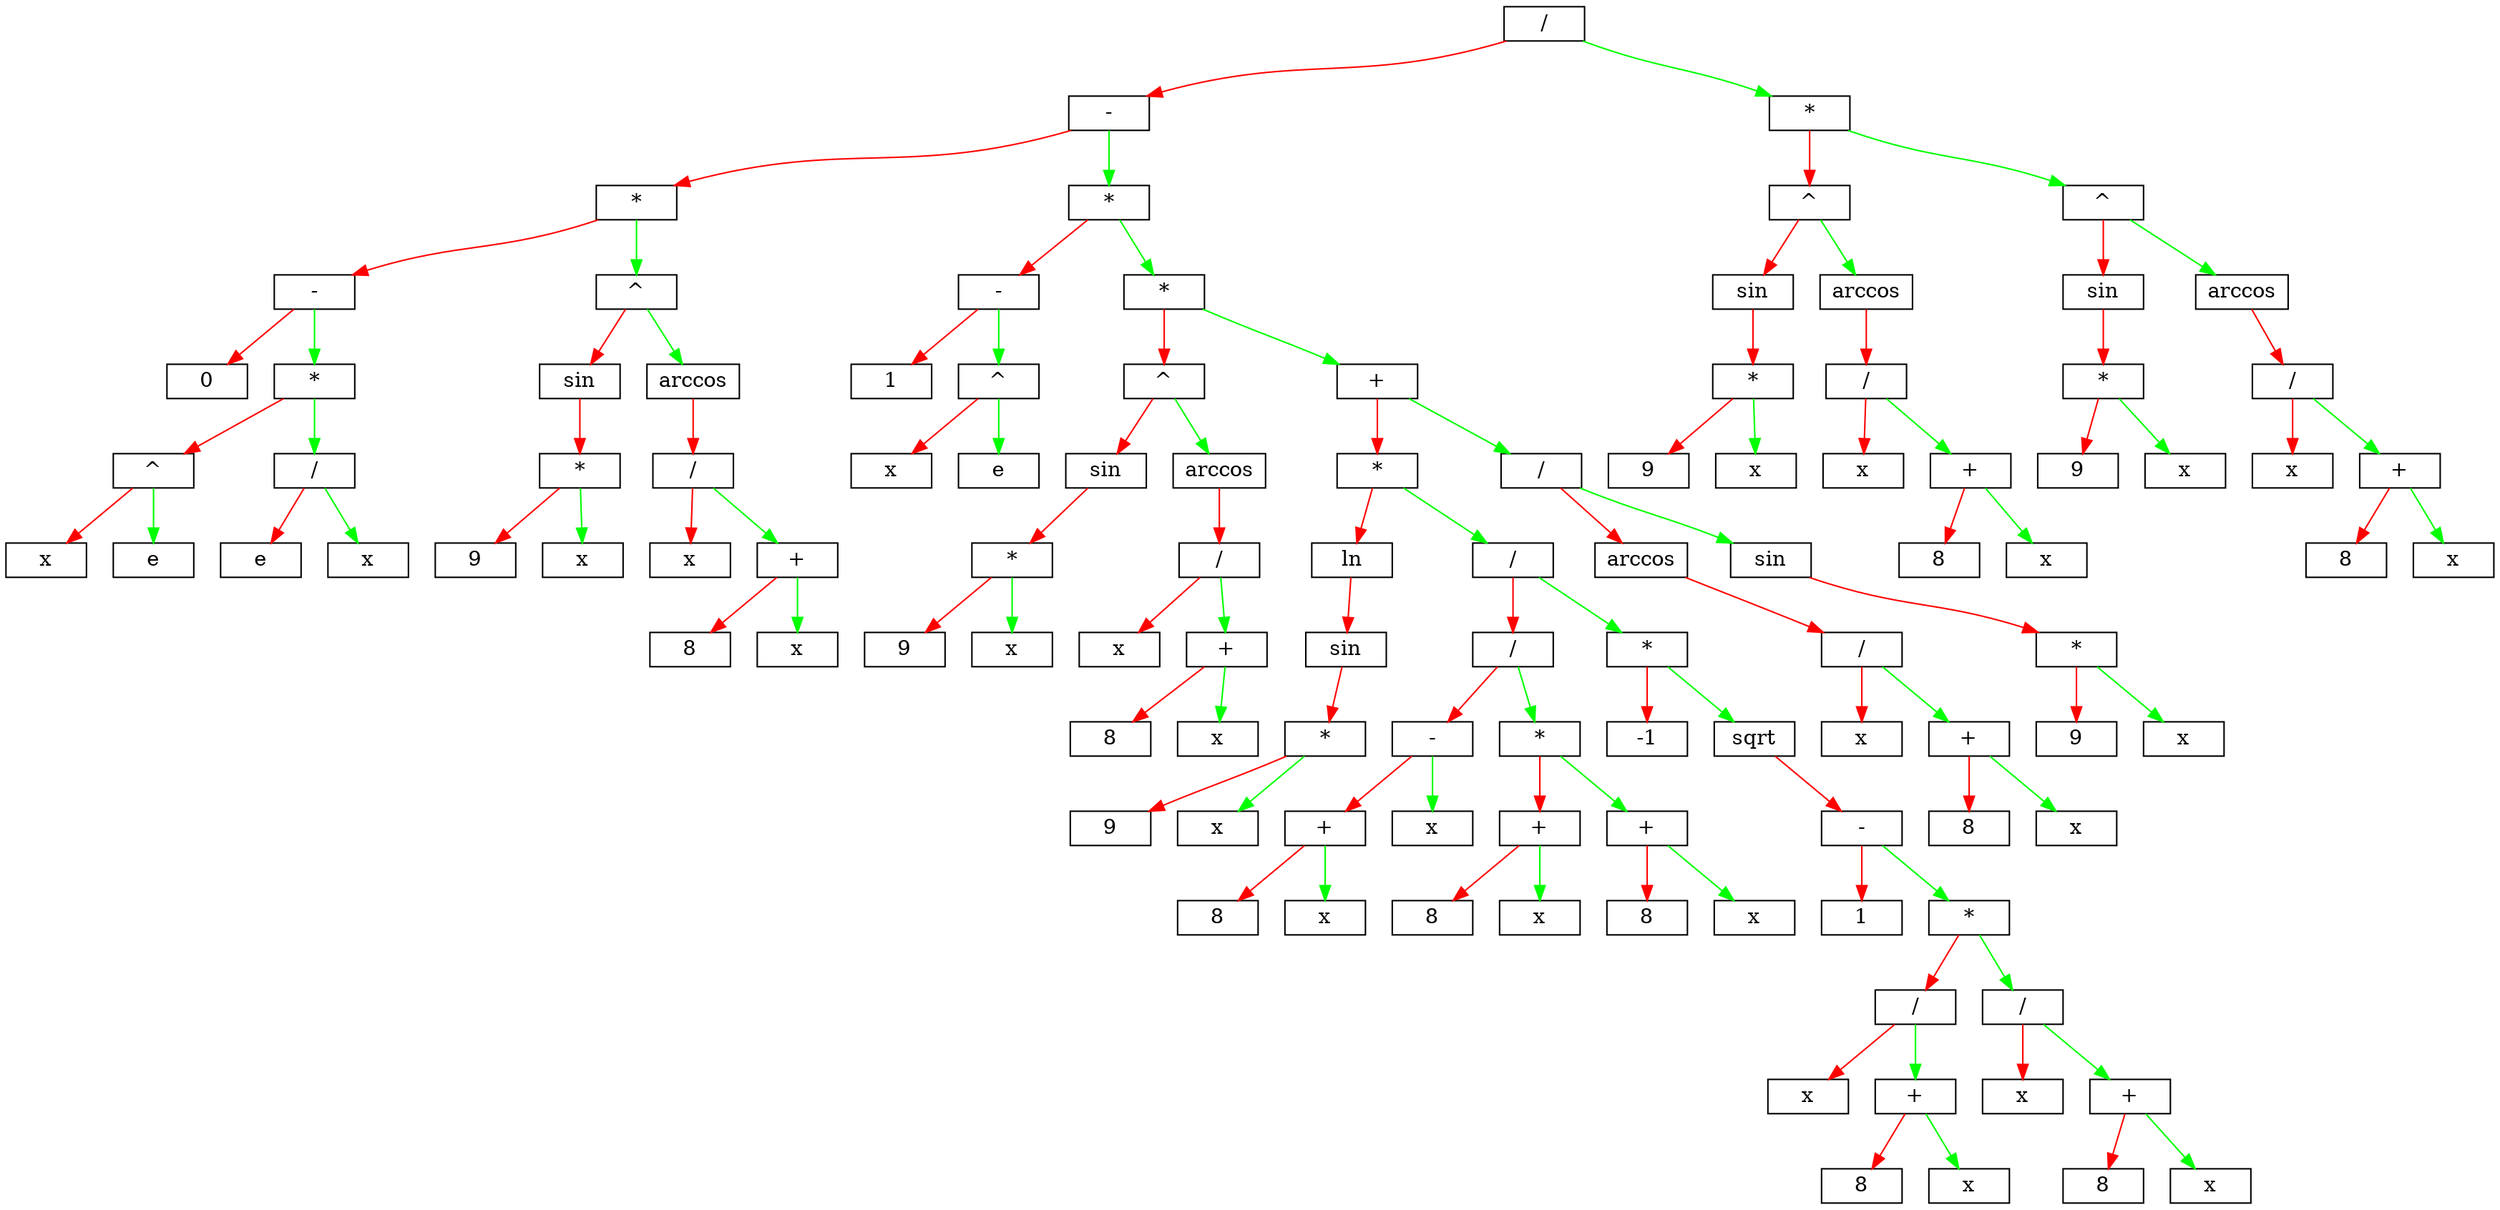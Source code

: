 digraph list {
	node [shape = record,height=.1];
	"node1" [label = "<f0>0" ] ;
	"node2" [label = "<f0>x" ] ;
	"node3" [label = "<f0>e" ] ;
	"node4" [label = "<f0>^" ] ;
	"node9" [label = "<f0>e" ] ;
	"node10" [label = "<f0>x" ] ;
	"node11" [label = "<f0>/" ] ;
	"node13" [label = "<f0>*" ] ;
	"node14" [label = "<f0>-" ] ;
	"node18" [label = "<f0>9" ] ;
	"node19" [label = "<f0>x" ] ;
	"node17" [label = "<f0>*" ] ;
	"node16" [label = "<f0>sin" ] ;
	"node22" [label = "<f0>x" ] ;
	"node24" [label = "<f0>8" ] ;
	"node25" [label = "<f0>x" ] ;
	"node23" [label = "<f0>+" ] ;
	"node21" [label = "<f0>/" ] ;
	"node20" [label = "<f0>arccos" ] ;
	"node15" [label = "<f0>^" ] ;
	"node26" [label = "<f0>*" ] ;
	"node28" [label = "<f0>1" ] ;
	"node30" [label = "<f0>x" ] ;
	"node31" [label = "<f0>e" ] ;
	"node29" [label = "<f0>^" ] ;
	"node27" [label = "<f0>-" ] ;
	"node34" [label = "<f0>9" ] ;
	"node35" [label = "<f0>x" ] ;
	"node33" [label = "<f0>*" ] ;
	"node32" [label = "<f0>sin" ] ;
	"node38" [label = "<f0>x" ] ;
	"node40" [label = "<f0>8" ] ;
	"node41" [label = "<f0>x" ] ;
	"node39" [label = "<f0>+" ] ;
	"node37" [label = "<f0>/" ] ;
	"node36" [label = "<f0>arccos" ] ;
	"node42" [label = "<f0>^" ] ;
	"node45" [label = "<f0>9" ] ;
	"node46" [label = "<f0>x" ] ;
	"node44" [label = "<f0>*" ] ;
	"node43" [label = "<f0>sin" ] ;
	"node47" [label = "<f0>ln" ] ;
	"node50" [label = "<f0>8" ] ;
	"node51" [label = "<f0>x" ] ;
	"node49" [label = "<f0>+" ] ;
	"node53" [label = "<f0>x" ] ;
	"node58" [label = "<f0>-" ] ;
	"node60" [label = "<f0>8" ] ;
	"node61" [label = "<f0>x" ] ;
	"node59" [label = "<f0>+" ] ;
	"node63" [label = "<f0>8" ] ;
	"node64" [label = "<f0>x" ] ;
	"node62" [label = "<f0>+" ] ;
	"node65" [label = "<f0>*" ] ;
	"node66" [label = "<f0>/" ] ;
	"node67" [label = "<f0>-1" ] ;
	"node68" [label = "<f0>1" ] ;
	"node70" [label = "<f0>x" ] ;
	"node72" [label = "<f0>8" ] ;
	"node73" [label = "<f0>x" ] ;
	"node71" [label = "<f0>+" ] ;
	"node69" [label = "<f0>/" ] ;
	"node75" [label = "<f0>x" ] ;
	"node77" [label = "<f0>8" ] ;
	"node78" [label = "<f0>x" ] ;
	"node76" [label = "<f0>+" ] ;
	"node74" [label = "<f0>/" ] ;
	"node79" [label = "<f0>*" ] ;
	"node80" [label = "<f0>-" ] ;
	"node81" [label = "<f0>sqrt" ] ;
	"node82" [label = "<f0>*" ] ;
	"node83" [label = "<f0>/" ] ;
	"node84" [label = "<f0>*" ] ;
	"node87" [label = "<f0>x" ] ;
	"node89" [label = "<f0>8" ] ;
	"node90" [label = "<f0>x" ] ;
	"node88" [label = "<f0>+" ] ;
	"node86" [label = "<f0>/" ] ;
	"node85" [label = "<f0>arccos" ] ;
	"node93" [label = "<f0>9" ] ;
	"node94" [label = "<f0>x" ] ;
	"node92" [label = "<f0>*" ] ;
	"node91" [label = "<f0>sin" ] ;
	"node95" [label = "<f0>/" ] ;
	"node96" [label = "<f0>+" ] ;
	"node97" [label = "<f0>*" ] ;
	"node98" [label = "<f0>*" ] ;
	"node99" [label = "<f0>-" ] ;
	"node103" [label = "<f0>9" ] ;
	"node104" [label = "<f0>x" ] ;
	"node102" [label = "<f0>*" ] ;
	"node101" [label = "<f0>sin" ] ;
	"node107" [label = "<f0>x" ] ;
	"node109" [label = "<f0>8" ] ;
	"node110" [label = "<f0>x" ] ;
	"node108" [label = "<f0>+" ] ;
	"node106" [label = "<f0>/" ] ;
	"node105" [label = "<f0>arccos" ] ;
	"node100" [label = "<f0>^" ] ;
	"node114" [label = "<f0>9" ] ;
	"node115" [label = "<f0>x" ] ;
	"node113" [label = "<f0>*" ] ;
	"node112" [label = "<f0>sin" ] ;
	"node118" [label = "<f0>x" ] ;
	"node120" [label = "<f0>8" ] ;
	"node121" [label = "<f0>x" ] ;
	"node119" [label = "<f0>+" ] ;
	"node117" [label = "<f0>/" ] ;
	"node116" [label = "<f0>arccos" ] ;
	"node111" [label = "<f0>^" ] ;
	"node122" [label = "<f0>*" ] ;
	"node123" [label = "<f0>/" ] ;
	"node4":f0 -> "node2":f0 [color=red];
	"node4":f0 -> "node3":f0  [color=green];
	"node11":f0 -> "node9":f0 [color=red];
	"node11":f0 -> "node10":f0  [color=green];
	"node13":f0 -> "node4":f0 [color=red];
	"node13":f0 -> "node11":f0  [color=green];
	"node14":f0 -> "node1":f0 [color=red];
	"node14":f0 -> "node13":f0  [color=green];
	"node17":f0 -> "node18":f0 [color=red];
	"node17":f0 -> "node19":f0  [color=green];
	"node16":f0 -> "node17":f0 [color=red];
	"node23":f0 -> "node24":f0 [color=red];
	"node23":f0 -> "node25":f0  [color=green];
	"node21":f0 -> "node22":f0 [color=red];
	"node21":f0 -> "node23":f0  [color=green];
	"node20":f0 -> "node21":f0 [color=red];
	"node15":f0 -> "node16":f0 [color=red];
	"node15":f0 -> "node20":f0  [color=green];
	"node26":f0 -> "node14":f0 [color=red];
	"node26":f0 -> "node15":f0  [color=green];
	"node29":f0 -> "node30":f0 [color=red];
	"node29":f0 -> "node31":f0  [color=green];
	"node27":f0 -> "node28":f0 [color=red];
	"node27":f0 -> "node29":f0  [color=green];
	"node33":f0 -> "node34":f0 [color=red];
	"node33":f0 -> "node35":f0  [color=green];
	"node32":f0 -> "node33":f0 [color=red];
	"node39":f0 -> "node40":f0 [color=red];
	"node39":f0 -> "node41":f0  [color=green];
	"node37":f0 -> "node38":f0 [color=red];
	"node37":f0 -> "node39":f0  [color=green];
	"node36":f0 -> "node37":f0 [color=red];
	"node42":f0 -> "node32":f0 [color=red];
	"node42":f0 -> "node36":f0  [color=green];
	"node44":f0 -> "node45":f0 [color=red];
	"node44":f0 -> "node46":f0  [color=green];
	"node43":f0 -> "node44":f0 [color=red];
	"node47":f0 -> "node43":f0 [color=red];
	"node49":f0 -> "node50":f0 [color=red];
	"node49":f0 -> "node51":f0  [color=green];
	"node58":f0 -> "node49":f0 [color=red];
	"node58":f0 -> "node53":f0  [color=green];
	"node59":f0 -> "node60":f0 [color=red];
	"node59":f0 -> "node61":f0  [color=green];
	"node62":f0 -> "node63":f0 [color=red];
	"node62":f0 -> "node64":f0  [color=green];
	"node65":f0 -> "node59":f0 [color=red];
	"node65":f0 -> "node62":f0  [color=green];
	"node66":f0 -> "node58":f0 [color=red];
	"node66":f0 -> "node65":f0  [color=green];
	"node71":f0 -> "node72":f0 [color=red];
	"node71":f0 -> "node73":f0  [color=green];
	"node69":f0 -> "node70":f0 [color=red];
	"node69":f0 -> "node71":f0  [color=green];
	"node76":f0 -> "node77":f0 [color=red];
	"node76":f0 -> "node78":f0  [color=green];
	"node74":f0 -> "node75":f0 [color=red];
	"node74":f0 -> "node76":f0  [color=green];
	"node79":f0 -> "node69":f0 [color=red];
	"node79":f0 -> "node74":f0  [color=green];
	"node80":f0 -> "node68":f0 [color=red];
	"node80":f0 -> "node79":f0  [color=green];
	"node81":f0 -> "node80":f0 [color=red];
	"node82":f0 -> "node67":f0 [color=red];
	"node82":f0 -> "node81":f0  [color=green];
	"node83":f0 -> "node66":f0 [color=red];
	"node83":f0 -> "node82":f0  [color=green];
	"node84":f0 -> "node47":f0 [color=red];
	"node84":f0 -> "node83":f0  [color=green];
	"node88":f0 -> "node89":f0 [color=red];
	"node88":f0 -> "node90":f0  [color=green];
	"node86":f0 -> "node87":f0 [color=red];
	"node86":f0 -> "node88":f0  [color=green];
	"node85":f0 -> "node86":f0 [color=red];
	"node92":f0 -> "node93":f0 [color=red];
	"node92":f0 -> "node94":f0  [color=green];
	"node91":f0 -> "node92":f0 [color=red];
	"node95":f0 -> "node85":f0 [color=red];
	"node95":f0 -> "node91":f0  [color=green];
	"node96":f0 -> "node84":f0 [color=red];
	"node96":f0 -> "node95":f0  [color=green];
	"node97":f0 -> "node42":f0 [color=red];
	"node97":f0 -> "node96":f0  [color=green];
	"node98":f0 -> "node27":f0 [color=red];
	"node98":f0 -> "node97":f0  [color=green];
	"node99":f0 -> "node26":f0 [color=red];
	"node99":f0 -> "node98":f0  [color=green];
	"node102":f0 -> "node103":f0 [color=red];
	"node102":f0 -> "node104":f0  [color=green];
	"node101":f0 -> "node102":f0 [color=red];
	"node108":f0 -> "node109":f0 [color=red];
	"node108":f0 -> "node110":f0  [color=green];
	"node106":f0 -> "node107":f0 [color=red];
	"node106":f0 -> "node108":f0  [color=green];
	"node105":f0 -> "node106":f0 [color=red];
	"node100":f0 -> "node101":f0 [color=red];
	"node100":f0 -> "node105":f0  [color=green];
	"node113":f0 -> "node114":f0 [color=red];
	"node113":f0 -> "node115":f0  [color=green];
	"node112":f0 -> "node113":f0 [color=red];
	"node119":f0 -> "node120":f0 [color=red];
	"node119":f0 -> "node121":f0  [color=green];
	"node117":f0 -> "node118":f0 [color=red];
	"node117":f0 -> "node119":f0  [color=green];
	"node116":f0 -> "node117":f0 [color=red];
	"node111":f0 -> "node112":f0 [color=red];
	"node111":f0 -> "node116":f0  [color=green];
	"node122":f0 -> "node100":f0 [color=red];
	"node122":f0 -> "node111":f0  [color=green];
	"node123":f0 -> "node99":f0 [color=red];
	"node123":f0 -> "node122":f0  [color=green];
}